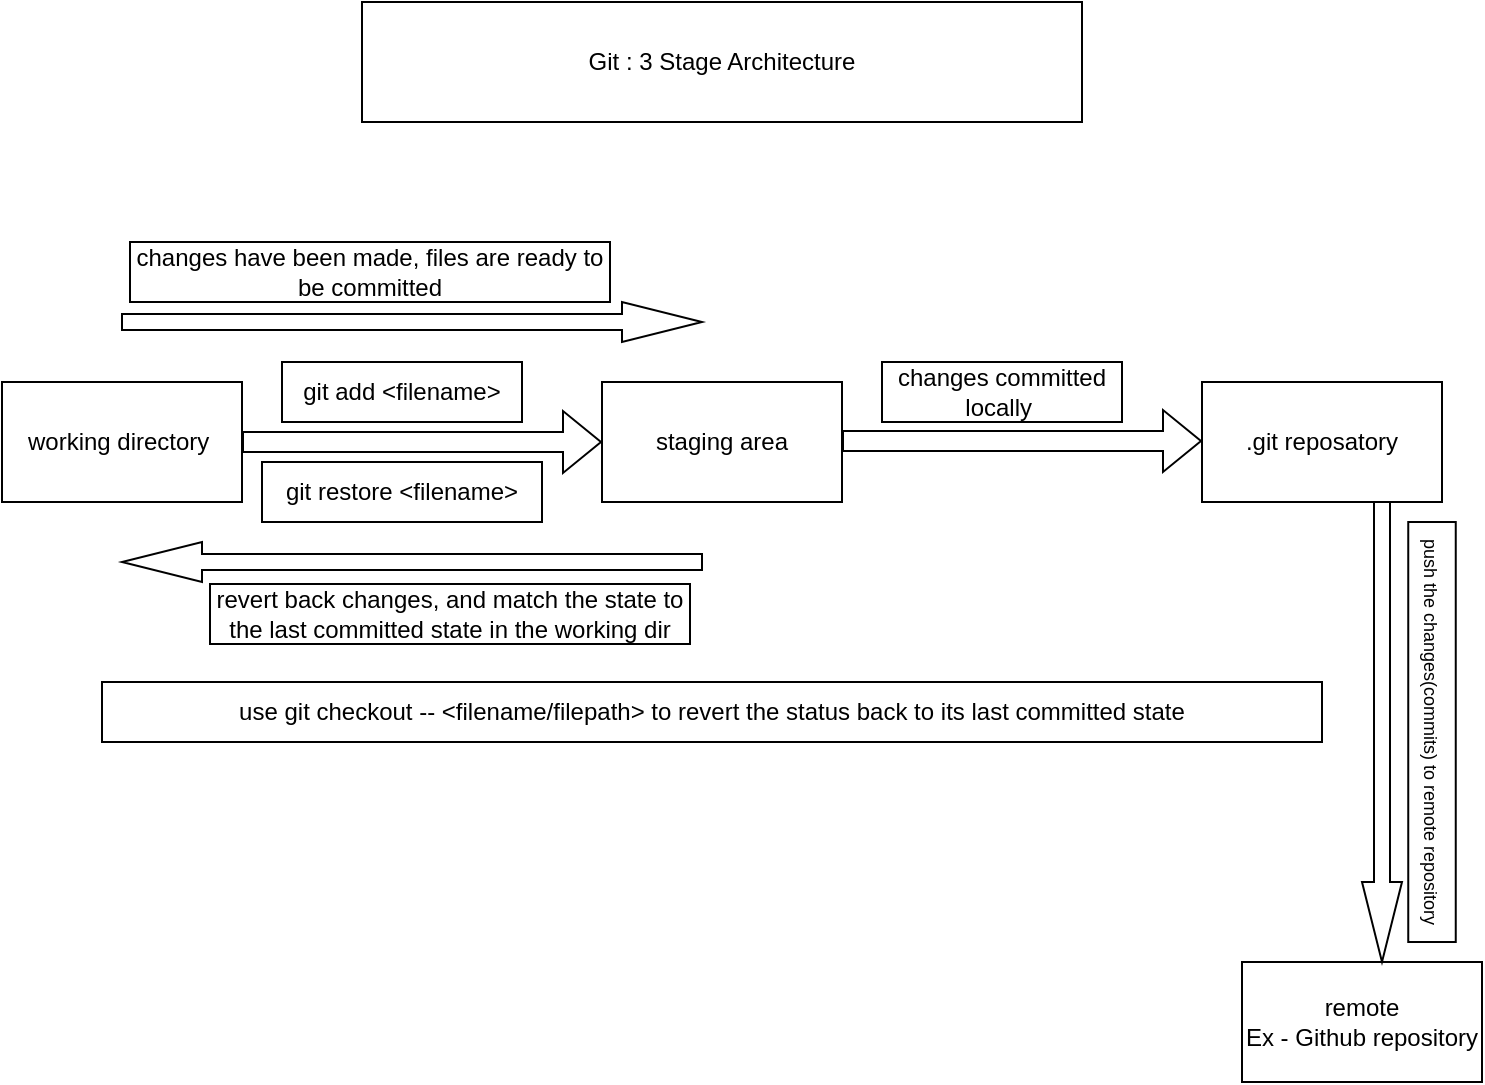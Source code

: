 <mxfile version="24.0.4" type="device">
  <diagram name="Page-1" id="O8LxNOQjSFc5DGDgxKcW">
    <mxGraphModel dx="1194" dy="877" grid="1" gridSize="10" guides="1" tooltips="1" connect="1" arrows="1" fold="1" page="1" pageScale="1" pageWidth="850" pageHeight="1100" math="0" shadow="0">
      <root>
        <mxCell id="0" />
        <mxCell id="1" parent="0" />
        <mxCell id="cAkcnICUJ3VOB5hZcuwb-1" value="working directory&amp;nbsp;" style="rounded=0;whiteSpace=wrap;html=1;" vertex="1" parent="1">
          <mxGeometry x="30" y="200" width="120" height="60" as="geometry" />
        </mxCell>
        <mxCell id="cAkcnICUJ3VOB5hZcuwb-2" value="staging area" style="rounded=0;whiteSpace=wrap;html=1;" vertex="1" parent="1">
          <mxGeometry x="330" y="200" width="120" height="60" as="geometry" />
        </mxCell>
        <mxCell id="cAkcnICUJ3VOB5hZcuwb-3" value=".git reposatory" style="rounded=0;whiteSpace=wrap;html=1;" vertex="1" parent="1">
          <mxGeometry x="630" y="200" width="120" height="60" as="geometry" />
        </mxCell>
        <mxCell id="cAkcnICUJ3VOB5hZcuwb-5" value="" style="shape=flexArrow;endArrow=classic;html=1;rounded=0;exitX=1;exitY=0.5;exitDx=0;exitDy=0;entryX=0;entryY=0.5;entryDx=0;entryDy=0;" edge="1" parent="1" source="cAkcnICUJ3VOB5hZcuwb-1" target="cAkcnICUJ3VOB5hZcuwb-2">
          <mxGeometry width="50" height="50" relative="1" as="geometry">
            <mxPoint x="220" y="255" as="sourcePoint" />
            <mxPoint x="270" y="205" as="targetPoint" />
          </mxGeometry>
        </mxCell>
        <mxCell id="cAkcnICUJ3VOB5hZcuwb-6" value="" style="shape=flexArrow;endArrow=classic;html=1;rounded=0;exitX=1;exitY=0.5;exitDx=0;exitDy=0;entryX=0;entryY=0.5;entryDx=0;entryDy=0;" edge="1" parent="1">
          <mxGeometry width="50" height="50" relative="1" as="geometry">
            <mxPoint x="450" y="229.5" as="sourcePoint" />
            <mxPoint x="630" y="229.5" as="targetPoint" />
          </mxGeometry>
        </mxCell>
        <mxCell id="cAkcnICUJ3VOB5hZcuwb-7" value="Git : 3 Stage Architecture" style="rounded=0;whiteSpace=wrap;html=1;" vertex="1" parent="1">
          <mxGeometry x="210" y="10" width="360" height="60" as="geometry" />
        </mxCell>
        <mxCell id="cAkcnICUJ3VOB5hZcuwb-8" value="git add &amp;lt;filename&amp;gt;" style="rounded=0;whiteSpace=wrap;html=1;" vertex="1" parent="1">
          <mxGeometry x="170" y="190" width="120" height="30" as="geometry" />
        </mxCell>
        <mxCell id="cAkcnICUJ3VOB5hZcuwb-9" value="git restore &amp;lt;filename&amp;gt;" style="rounded=0;whiteSpace=wrap;html=1;" vertex="1" parent="1">
          <mxGeometry x="160" y="240" width="140" height="30" as="geometry" />
        </mxCell>
        <mxCell id="cAkcnICUJ3VOB5hZcuwb-10" value="" style="html=1;shadow=0;dashed=0;align=center;verticalAlign=middle;shape=mxgraph.arrows2.arrow;dy=0.6;dx=40;flipH=1;notch=0;" vertex="1" parent="1">
          <mxGeometry x="90" y="280" width="290" height="20" as="geometry" />
        </mxCell>
        <mxCell id="cAkcnICUJ3VOB5hZcuwb-11" value="" style="html=1;shadow=0;dashed=0;align=center;verticalAlign=middle;shape=mxgraph.arrows2.arrow;dy=0.6;dx=40;notch=0;" vertex="1" parent="1">
          <mxGeometry x="90" y="160" width="290" height="20" as="geometry" />
        </mxCell>
        <mxCell id="cAkcnICUJ3VOB5hZcuwb-12" value="changes have been made, files are ready to be committed" style="rounded=0;whiteSpace=wrap;html=1;" vertex="1" parent="1">
          <mxGeometry x="94" y="130" width="240" height="30" as="geometry" />
        </mxCell>
        <mxCell id="cAkcnICUJ3VOB5hZcuwb-13" value="revert back changes, and match the state to the last committed state in the working dir" style="rounded=0;whiteSpace=wrap;html=1;" vertex="1" parent="1">
          <mxGeometry x="134" y="301" width="240" height="30" as="geometry" />
        </mxCell>
        <mxCell id="cAkcnICUJ3VOB5hZcuwb-14" value="use git checkout -- &amp;lt;filename/filepath&amp;gt; to revert the status back to its last committed state" style="rounded=0;whiteSpace=wrap;html=1;" vertex="1" parent="1">
          <mxGeometry x="80" y="350" width="610" height="30" as="geometry" />
        </mxCell>
        <mxCell id="cAkcnICUJ3VOB5hZcuwb-15" value="remote&lt;div&gt;Ex - Github repository&lt;/div&gt;" style="rounded=0;whiteSpace=wrap;html=1;" vertex="1" parent="1">
          <mxGeometry x="650" y="490" width="120" height="60" as="geometry" />
        </mxCell>
        <mxCell id="cAkcnICUJ3VOB5hZcuwb-16" value="" style="html=1;shadow=0;dashed=0;align=center;verticalAlign=middle;shape=mxgraph.arrows2.arrow;dy=0.6;dx=40;direction=south;notch=0;" vertex="1" parent="1">
          <mxGeometry x="710" y="260" width="20" height="230" as="geometry" />
        </mxCell>
        <mxCell id="cAkcnICUJ3VOB5hZcuwb-17" value="changes committed locally&amp;nbsp;" style="rounded=0;whiteSpace=wrap;html=1;" vertex="1" parent="1">
          <mxGeometry x="470" y="190" width="120" height="30" as="geometry" />
        </mxCell>
        <mxCell id="cAkcnICUJ3VOB5hZcuwb-18" value="&lt;pre&gt;&lt;font style=&quot;font-size: 9px;&quot; face=&quot;Helvetica&quot;&gt;push the changes(commits) to remote repository&lt;/font&gt;&lt;/pre&gt;" style="rounded=0;whiteSpace=wrap;html=1;direction=south;flipH=1;rotation=90;" vertex="1" parent="1">
          <mxGeometry x="640" y="363.13" width="210" height="23.75" as="geometry" />
        </mxCell>
      </root>
    </mxGraphModel>
  </diagram>
</mxfile>
